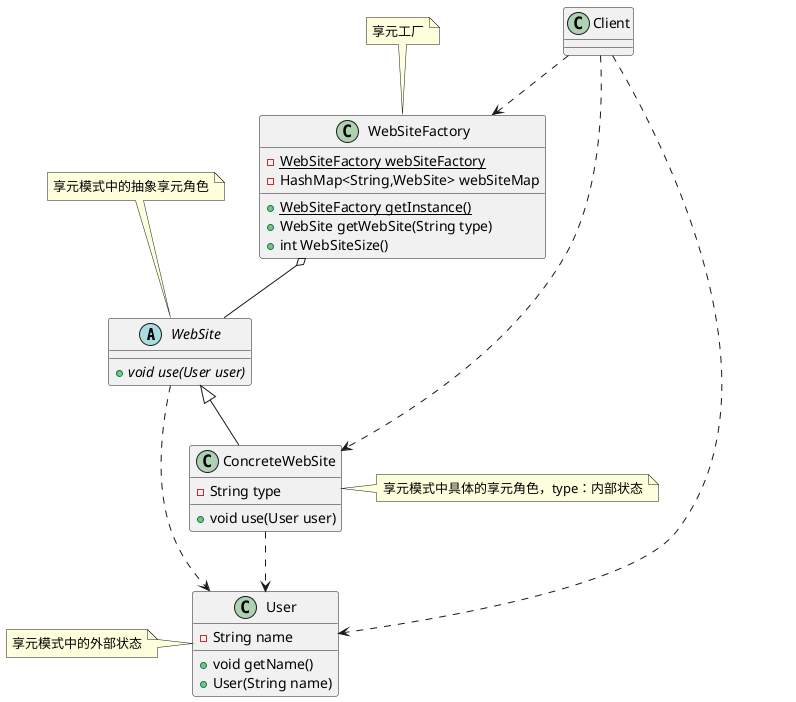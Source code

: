 @startuml

abstract class WebSite{
    +{abstract} void use(User user)
}
note top: 享元模式中的抽象享元角色
class ConcreteWebSite{
    +void use(User user)
    -String type
}
note right: 享元模式中具体的享元角色，type：内部状态
WebSite <|-- ConcreteWebSite
class User{
    -String name
    +void getName()
    +User(String name)
}
note left:享元模式中的外部状态
WebSite ..>User
ConcreteWebSite ..>User
class WebSiteFactory{
    {static} -WebSiteFactory webSiteFactory
    {static} +WebSiteFactory getInstance()
    +WebSite getWebSite(String type)
    - HashMap<String,WebSite> webSiteMap
    +int WebSiteSize()
}
note top:享元工厂
WebSiteFactory o-- WebSite
class Client
Client ..> WebSiteFactory
Client ..> User
Client ..> ConcreteWebSite
@enduml